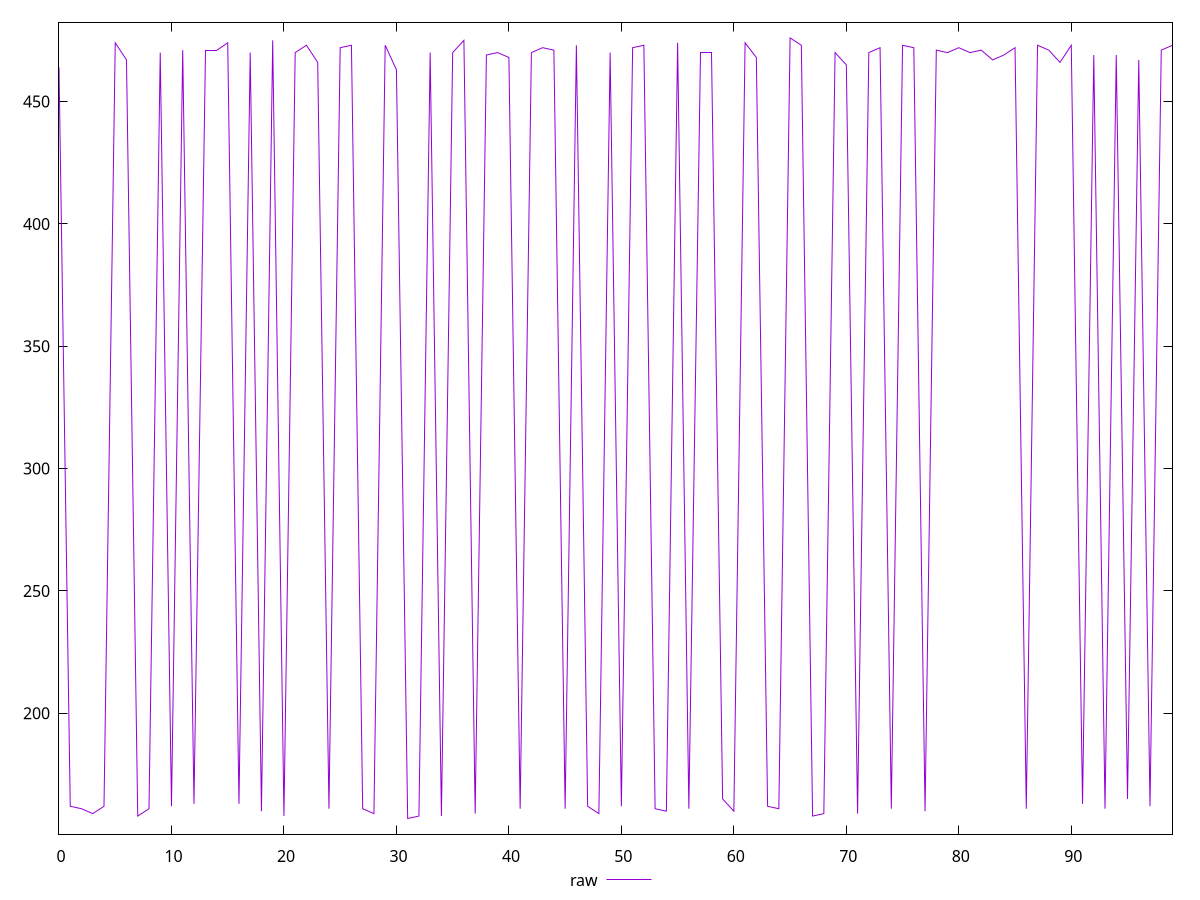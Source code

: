 reset

$raw <<EOF
0 464
1 162
2 161
3 159
4 162
5 474
6 467
7 158
8 161
9 470
10 162
11 471
12 163
13 471
14 471
15 474
16 163
17 470
18 160
19 475
20 158
21 470
22 473
23 466
24 161
25 472
26 473
27 161
28 159
29 473
30 463
31 157
32 158
33 470
34 158
35 470
36 475
37 159
38 469
39 470
40 468
41 161
42 470
43 472
44 471
45 161
46 473
47 162
48 159
49 470
50 162
51 472
52 473
53 161
54 160
55 474
56 161
57 470
58 470
59 165
60 160
61 474
62 468
63 162
64 161
65 476
66 473
67 158
68 159
69 470
70 465
71 159
72 470
73 472
74 161
75 473
76 472
77 160
78 471
79 470
80 472
81 470
82 471
83 467
84 469
85 472
86 161
87 473
88 471
89 466
90 473
91 163
92 469
93 161
94 469
95 165
96 467
97 162
98 471
99 473
EOF

set key outside below
set xrange [0:99]
set yrange [150.62:482.38]
set trange [150.62:482.38]
set terminal svg size 640, 490 enhanced background rgb 'white'
set output "report_00007_2020-12-11T15:55:29.892Z/render-blocking-resources/samples/pages+cached+noadtech/raw/values.svg"

plot $raw title "raw" with line

reset
